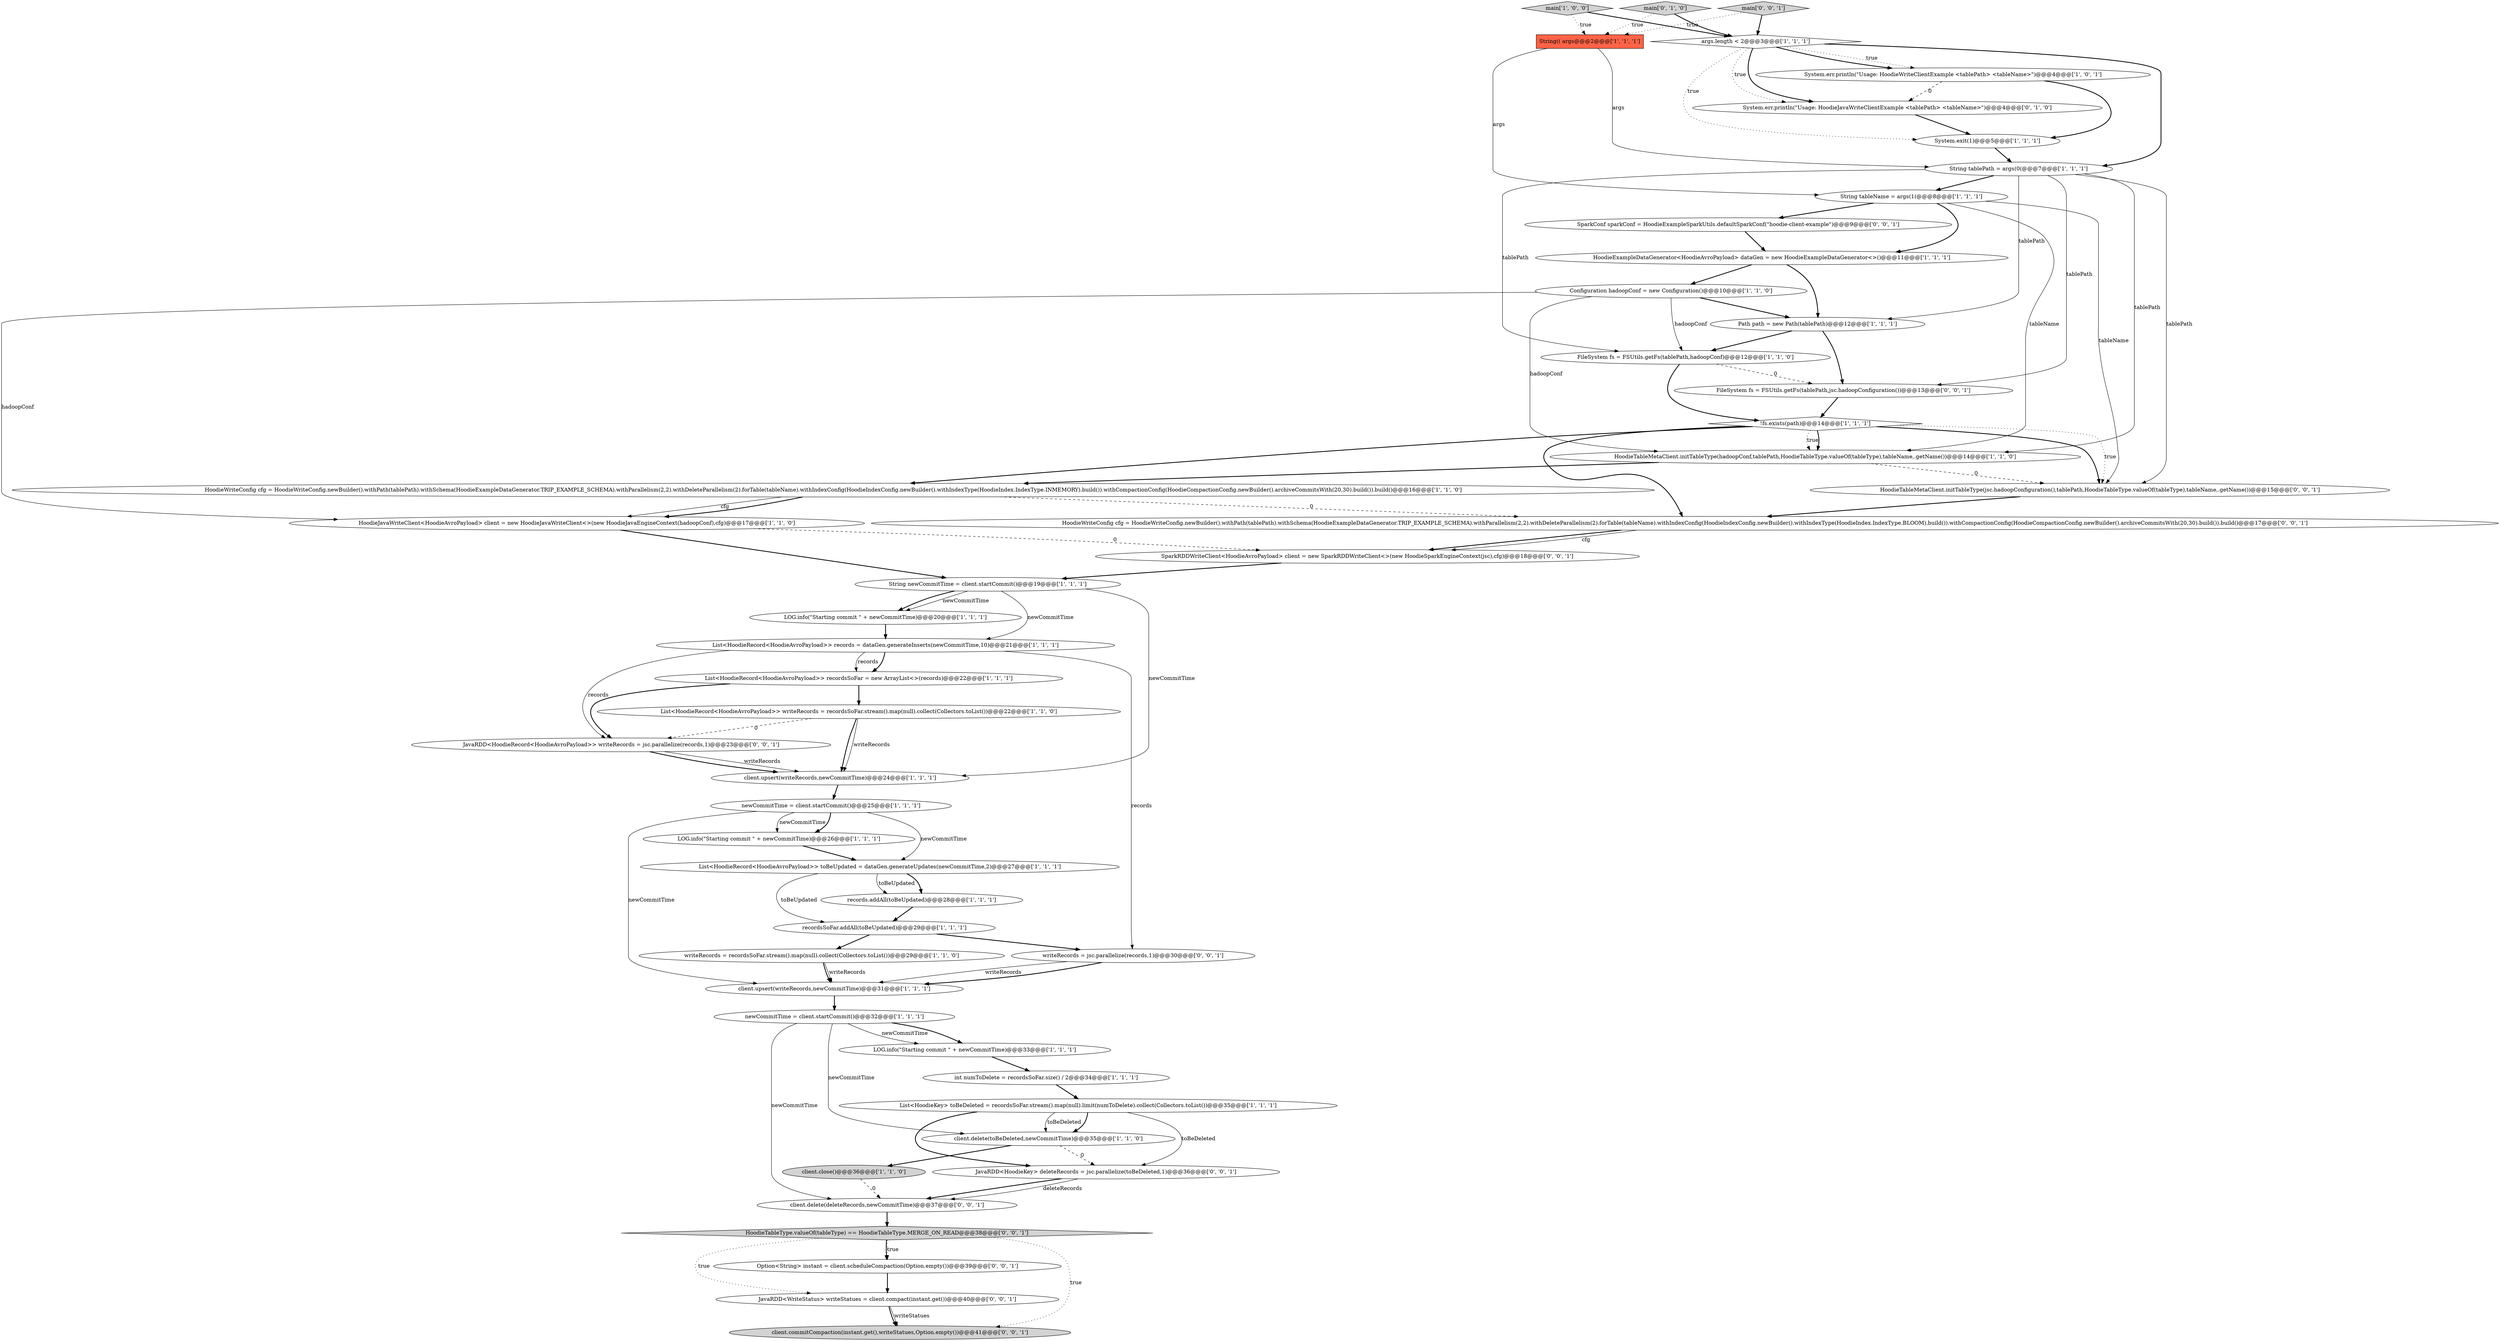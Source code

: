 digraph {
3 [style = filled, label = "List<HoodieRecord<HoodieAvroPayload>> records = dataGen.generateInserts(newCommitTime,10)@@@21@@@['1', '1', '1']", fillcolor = white, shape = ellipse image = "AAA0AAABBB1BBB"];
31 [style = filled, label = "int numToDelete = recordsSoFar.size() / 2@@@34@@@['1', '1', '1']", fillcolor = white, shape = ellipse image = "AAA0AAABBB1BBB"];
48 [style = filled, label = "Option<String> instant = client.scheduleCompaction(Option.empty())@@@39@@@['0', '0', '1']", fillcolor = white, shape = ellipse image = "AAA0AAABBB3BBB"];
33 [style = filled, label = "recordsSoFar.addAll(toBeUpdated)@@@29@@@['1', '1', '1']", fillcolor = white, shape = ellipse image = "AAA0AAABBB1BBB"];
41 [style = filled, label = "HoodieTableMetaClient.initTableType(jsc.hadoopConfiguration(),tablePath,HoodieTableType.valueOf(tableType),tableName,.getName())@@@15@@@['0', '0', '1']", fillcolor = white, shape = ellipse image = "AAA0AAABBB3BBB"];
8 [style = filled, label = "LOG.info(\"Starting commit \" + newCommitTime)@@@20@@@['1', '1', '1']", fillcolor = white, shape = ellipse image = "AAA0AAABBB1BBB"];
42 [style = filled, label = "FileSystem fs = FSUtils.getFs(tablePath,jsc.hadoopConfiguration())@@@13@@@['0', '0', '1']", fillcolor = white, shape = ellipse image = "AAA0AAABBB3BBB"];
22 [style = filled, label = "client.close()@@@36@@@['1', '1', '0']", fillcolor = lightgray, shape = ellipse image = "AAA0AAABBB1BBB"];
14 [style = filled, label = "HoodieJavaWriteClient<HoodieAvroPayload> client = new HoodieJavaWriteClient<>(new HoodieJavaEngineContext(hadoopConf),cfg)@@@17@@@['1', '1', '0']", fillcolor = white, shape = ellipse image = "AAA0AAABBB1BBB"];
36 [style = filled, label = "JavaRDD<WriteStatus> writeStatues = client.compact(instant.get())@@@40@@@['0', '0', '1']", fillcolor = white, shape = ellipse image = "AAA0AAABBB3BBB"];
40 [style = filled, label = "HoodieTableType.valueOf(tableType) == HoodieTableType.MERGE_ON_READ@@@38@@@['0', '0', '1']", fillcolor = lightgray, shape = diamond image = "AAA0AAABBB3BBB"];
7 [style = filled, label = "records.addAll(toBeUpdated)@@@28@@@['1', '1', '1']", fillcolor = white, shape = ellipse image = "AAA0AAABBB1BBB"];
29 [style = filled, label = "client.upsert(writeRecords,newCommitTime)@@@31@@@['1', '1', '1']", fillcolor = white, shape = ellipse image = "AAA0AAABBB1BBB"];
18 [style = filled, label = "System.err.println(\"Usage: HoodieWriteClientExample <tablePath> <tableName>\")@@@4@@@['1', '0', '1']", fillcolor = white, shape = ellipse image = "AAA0AAABBB1BBB"];
49 [style = filled, label = "JavaRDD<HoodieKey> deleteRecords = jsc.parallelize(toBeDeleted,1)@@@36@@@['0', '0', '1']", fillcolor = white, shape = ellipse image = "AAA0AAABBB3BBB"];
16 [style = filled, label = "List<HoodieRecord<HoodieAvroPayload>> writeRecords = recordsSoFar.stream().map(null).collect(Collectors.toList())@@@22@@@['1', '1', '0']", fillcolor = white, shape = ellipse image = "AAA0AAABBB1BBB"];
15 [style = filled, label = "writeRecords = recordsSoFar.stream().map(null).collect(Collectors.toList())@@@29@@@['1', '1', '0']", fillcolor = white, shape = ellipse image = "AAA0AAABBB1BBB"];
23 [style = filled, label = "newCommitTime = client.startCommit()@@@25@@@['1', '1', '1']", fillcolor = white, shape = ellipse image = "AAA0AAABBB1BBB"];
26 [style = filled, label = "String tableName = args(1(@@@8@@@['1', '1', '1']", fillcolor = white, shape = ellipse image = "AAA0AAABBB1BBB"];
6 [style = filled, label = "LOG.info(\"Starting commit \" + newCommitTime)@@@26@@@['1', '1', '1']", fillcolor = white, shape = ellipse image = "AAA0AAABBB1BBB"];
46 [style = filled, label = "HoodieWriteConfig cfg = HoodieWriteConfig.newBuilder().withPath(tablePath).withSchema(HoodieExampleDataGenerator.TRIP_EXAMPLE_SCHEMA).withParallelism(2,2).withDeleteParallelism(2).forTable(tableName).withIndexConfig(HoodieIndexConfig.newBuilder().withIndexType(HoodieIndex.IndexType.BLOOM).build()).withCompactionConfig(HoodieCompactionConfig.newBuilder().archiveCommitsWith(20,30).build()).build()@@@17@@@['0', '0', '1']", fillcolor = white, shape = ellipse image = "AAA0AAABBB3BBB"];
2 [style = filled, label = "HoodieExampleDataGenerator<HoodieAvroPayload> dataGen = new HoodieExampleDataGenerator<>()@@@11@@@['1', '1', '1']", fillcolor = white, shape = ellipse image = "AAA0AAABBB1BBB"];
21 [style = filled, label = "HoodieTableMetaClient.initTableType(hadoopConf,tablePath,HoodieTableType.valueOf(tableType),tableName,.getName())@@@14@@@['1', '1', '0']", fillcolor = white, shape = ellipse image = "AAA0AAABBB1BBB"];
17 [style = filled, label = "List<HoodieRecord<HoodieAvroPayload>> toBeUpdated = dataGen.generateUpdates(newCommitTime,2)@@@27@@@['1', '1', '1']", fillcolor = white, shape = ellipse image = "AAA0AAABBB1BBB"];
24 [style = filled, label = "Configuration hadoopConf = new Configuration()@@@10@@@['1', '1', '0']", fillcolor = white, shape = ellipse image = "AAA0AAABBB1BBB"];
11 [style = filled, label = "String newCommitTime = client.startCommit()@@@19@@@['1', '1', '1']", fillcolor = white, shape = ellipse image = "AAA0AAABBB1BBB"];
13 [style = filled, label = "HoodieWriteConfig cfg = HoodieWriteConfig.newBuilder().withPath(tablePath).withSchema(HoodieExampleDataGenerator.TRIP_EXAMPLE_SCHEMA).withParallelism(2,2).withDeleteParallelism(2).forTable(tableName).withIndexConfig(HoodieIndexConfig.newBuilder().withIndexType(HoodieIndex.IndexType.INMEMORY).build()).withCompactionConfig(HoodieCompactionConfig.newBuilder().archiveCommitsWith(20,30).build()).build()@@@16@@@['1', '1', '0']", fillcolor = white, shape = ellipse image = "AAA0AAABBB1BBB"];
28 [style = filled, label = "main['1', '0', '0']", fillcolor = lightgray, shape = diamond image = "AAA0AAABBB1BBB"];
4 [style = filled, label = "client.delete(toBeDeleted,newCommitTime)@@@35@@@['1', '1', '0']", fillcolor = white, shape = ellipse image = "AAA0AAABBB1BBB"];
1 [style = filled, label = "FileSystem fs = FSUtils.getFs(tablePath,hadoopConf)@@@12@@@['1', '1', '0']", fillcolor = white, shape = ellipse image = "AAA0AAABBB1BBB"];
43 [style = filled, label = "SparkConf sparkConf = HoodieExampleSparkUtils.defaultSparkConf(\"hoodie-client-example\")@@@9@@@['0', '0', '1']", fillcolor = white, shape = ellipse image = "AAA0AAABBB3BBB"];
39 [style = filled, label = "client.commitCompaction(instant.get(),writeStatues,Option.empty())@@@41@@@['0', '0', '1']", fillcolor = lightgray, shape = ellipse image = "AAA0AAABBB3BBB"];
0 [style = filled, label = "System.exit(1)@@@5@@@['1', '1', '1']", fillcolor = white, shape = ellipse image = "AAA0AAABBB1BBB"];
19 [style = filled, label = "!fs.exists(path)@@@14@@@['1', '1', '1']", fillcolor = white, shape = diamond image = "AAA0AAABBB1BBB"];
5 [style = filled, label = "String(( args@@@2@@@['1', '1', '1']", fillcolor = tomato, shape = box image = "AAA0AAABBB1BBB"];
20 [style = filled, label = "newCommitTime = client.startCommit()@@@32@@@['1', '1', '1']", fillcolor = white, shape = ellipse image = "AAA0AAABBB1BBB"];
9 [style = filled, label = "client.upsert(writeRecords,newCommitTime)@@@24@@@['1', '1', '1']", fillcolor = white, shape = ellipse image = "AAA0AAABBB1BBB"];
37 [style = filled, label = "writeRecords = jsc.parallelize(records,1)@@@30@@@['0', '0', '1']", fillcolor = white, shape = ellipse image = "AAA0AAABBB3BBB"];
34 [style = filled, label = "System.err.println(\"Usage: HoodieJavaWriteClientExample <tablePath> <tableName>\")@@@4@@@['0', '1', '0']", fillcolor = white, shape = ellipse image = "AAA1AAABBB2BBB"];
12 [style = filled, label = "String tablePath = args(0(@@@7@@@['1', '1', '1']", fillcolor = white, shape = ellipse image = "AAA0AAABBB1BBB"];
38 [style = filled, label = "main['0', '0', '1']", fillcolor = lightgray, shape = diamond image = "AAA0AAABBB3BBB"];
45 [style = filled, label = "client.delete(deleteRecords,newCommitTime)@@@37@@@['0', '0', '1']", fillcolor = white, shape = ellipse image = "AAA0AAABBB3BBB"];
32 [style = filled, label = "List<HoodieKey> toBeDeleted = recordsSoFar.stream().map(null).limit(numToDelete).collect(Collectors.toList())@@@35@@@['1', '1', '1']", fillcolor = white, shape = ellipse image = "AAA0AAABBB1BBB"];
47 [style = filled, label = "SparkRDDWriteClient<HoodieAvroPayload> client = new SparkRDDWriteClient<>(new HoodieSparkEngineContext(jsc),cfg)@@@18@@@['0', '0', '1']", fillcolor = white, shape = ellipse image = "AAA0AAABBB3BBB"];
25 [style = filled, label = "args.length < 2@@@3@@@['1', '1', '1']", fillcolor = white, shape = diamond image = "AAA0AAABBB1BBB"];
30 [style = filled, label = "Path path = new Path(tablePath)@@@12@@@['1', '1', '1']", fillcolor = white, shape = ellipse image = "AAA0AAABBB1BBB"];
44 [style = filled, label = "JavaRDD<HoodieRecord<HoodieAvroPayload>> writeRecords = jsc.parallelize(records,1)@@@23@@@['0', '0', '1']", fillcolor = white, shape = ellipse image = "AAA0AAABBB3BBB"];
27 [style = filled, label = "LOG.info(\"Starting commit \" + newCommitTime)@@@33@@@['1', '1', '1']", fillcolor = white, shape = ellipse image = "AAA0AAABBB1BBB"];
10 [style = filled, label = "List<HoodieRecord<HoodieAvroPayload>> recordsSoFar = new ArrayList<>(records)@@@22@@@['1', '1', '1']", fillcolor = white, shape = ellipse image = "AAA0AAABBB1BBB"];
35 [style = filled, label = "main['0', '1', '0']", fillcolor = lightgray, shape = diamond image = "AAA0AAABBB2BBB"];
24->21 [style = solid, label="hadoopConf"];
19->21 [style = dotted, label="true"];
3->10 [style = bold, label=""];
20->27 [style = bold, label=""];
48->36 [style = bold, label=""];
46->47 [style = bold, label=""];
26->2 [style = bold, label=""];
11->9 [style = solid, label="newCommitTime"];
5->26 [style = solid, label="args"];
4->22 [style = bold, label=""];
14->11 [style = bold, label=""];
25->12 [style = bold, label=""];
31->32 [style = bold, label=""];
23->17 [style = solid, label="newCommitTime"];
26->21 [style = solid, label="tableName"];
25->0 [style = dotted, label="true"];
22->45 [style = dashed, label="0"];
3->10 [style = solid, label="records"];
12->42 [style = solid, label="tablePath"];
13->46 [style = dashed, label="0"];
38->5 [style = dotted, label="true"];
20->4 [style = solid, label="newCommitTime"];
16->9 [style = solid, label="writeRecords"];
23->6 [style = solid, label="newCommitTime"];
19->46 [style = bold, label=""];
41->46 [style = bold, label=""];
14->47 [style = dashed, label="0"];
38->25 [style = bold, label=""];
25->18 [style = dotted, label="true"];
15->29 [style = solid, label="writeRecords"];
25->34 [style = bold, label=""];
46->47 [style = solid, label="cfg"];
33->37 [style = bold, label=""];
8->3 [style = bold, label=""];
25->34 [style = dotted, label="true"];
11->3 [style = solid, label="newCommitTime"];
49->45 [style = solid, label="deleteRecords"];
0->12 [style = bold, label=""];
40->48 [style = bold, label=""];
35->5 [style = dotted, label="true"];
12->41 [style = solid, label="tablePath"];
2->24 [style = bold, label=""];
35->25 [style = bold, label=""];
20->45 [style = solid, label="newCommitTime"];
24->1 [style = solid, label="hadoopConf"];
32->4 [style = bold, label=""];
30->42 [style = bold, label=""];
4->49 [style = dashed, label="0"];
21->13 [style = bold, label=""];
10->16 [style = bold, label=""];
12->30 [style = solid, label="tablePath"];
12->26 [style = bold, label=""];
15->29 [style = bold, label=""];
7->33 [style = bold, label=""];
45->40 [style = bold, label=""];
49->45 [style = bold, label=""];
16->44 [style = dashed, label="0"];
11->8 [style = solid, label="newCommitTime"];
23->29 [style = solid, label="newCommitTime"];
25->18 [style = bold, label=""];
24->14 [style = solid, label="hadoopConf"];
10->44 [style = bold, label=""];
19->13 [style = bold, label=""];
37->29 [style = bold, label=""];
32->4 [style = solid, label="toBeDeleted"];
23->6 [style = bold, label=""];
40->48 [style = dotted, label="true"];
33->15 [style = bold, label=""];
11->8 [style = bold, label=""];
42->19 [style = bold, label=""];
19->41 [style = dotted, label="true"];
30->1 [style = bold, label=""];
17->33 [style = solid, label="toBeUpdated"];
17->7 [style = bold, label=""];
36->39 [style = solid, label="writeStatues"];
44->9 [style = solid, label="writeRecords"];
40->36 [style = dotted, label="true"];
27->31 [style = bold, label=""];
47->11 [style = bold, label=""];
12->21 [style = solid, label="tablePath"];
29->20 [style = bold, label=""];
26->43 [style = bold, label=""];
43->2 [style = bold, label=""];
5->12 [style = solid, label="args"];
13->14 [style = solid, label="cfg"];
44->9 [style = bold, label=""];
26->41 [style = solid, label="tableName"];
6->17 [style = bold, label=""];
32->49 [style = solid, label="toBeDeleted"];
24->30 [style = bold, label=""];
21->41 [style = dashed, label="0"];
3->37 [style = solid, label="records"];
34->0 [style = bold, label=""];
18->34 [style = dashed, label="0"];
28->5 [style = dotted, label="true"];
19->21 [style = bold, label=""];
17->7 [style = solid, label="toBeUpdated"];
32->49 [style = bold, label=""];
20->27 [style = solid, label="newCommitTime"];
1->19 [style = bold, label=""];
2->30 [style = bold, label=""];
19->41 [style = bold, label=""];
9->23 [style = bold, label=""];
40->39 [style = dotted, label="true"];
12->1 [style = solid, label="tablePath"];
13->14 [style = bold, label=""];
36->39 [style = bold, label=""];
28->25 [style = bold, label=""];
37->29 [style = solid, label="writeRecords"];
1->42 [style = dashed, label="0"];
3->44 [style = solid, label="records"];
18->0 [style = bold, label=""];
16->9 [style = bold, label=""];
}
